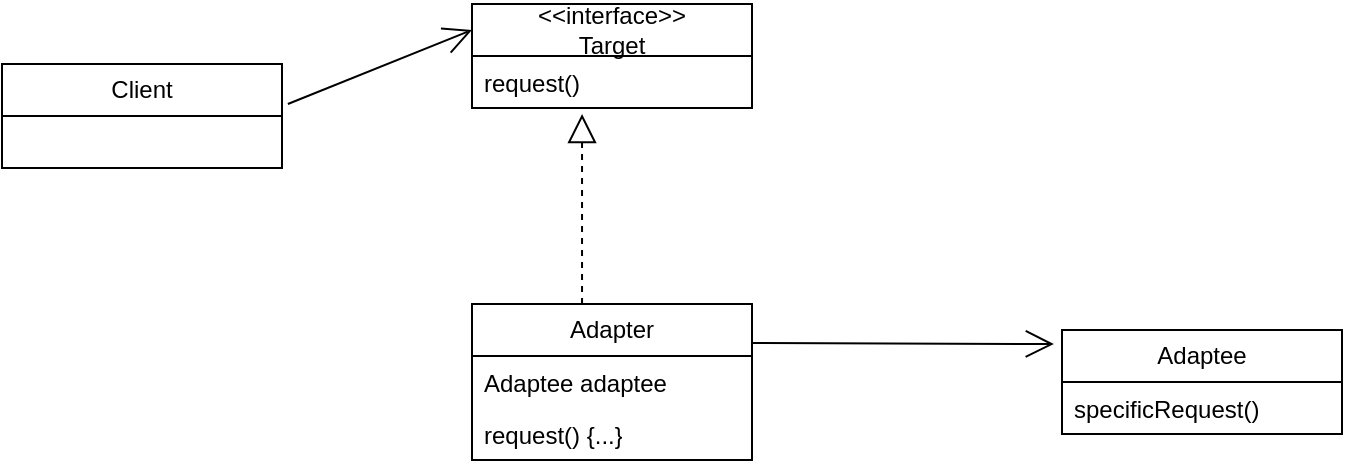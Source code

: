 <mxfile version="24.1.0" type="device">
  <diagram id="C5RBs43oDa-KdzZeNtuy" name="Page-1">
    <mxGraphModel dx="1026" dy="743" grid="1" gridSize="10" guides="1" tooltips="1" connect="1" arrows="1" fold="1" page="1" pageScale="1" pageWidth="827" pageHeight="1169" math="0" shadow="0">
      <root>
        <mxCell id="WIyWlLk6GJQsqaUBKTNV-0" />
        <mxCell id="WIyWlLk6GJQsqaUBKTNV-1" parent="WIyWlLk6GJQsqaUBKTNV-0" />
        <mxCell id="l1qJbp1Hj8XJhMT-di-j-0" value="Client" style="swimlane;fontStyle=0;childLayout=stackLayout;horizontal=1;startSize=26;fillColor=none;horizontalStack=0;resizeParent=1;resizeParentMax=0;resizeLast=0;collapsible=1;marginBottom=0;whiteSpace=wrap;html=1;" vertex="1" parent="WIyWlLk6GJQsqaUBKTNV-1">
          <mxGeometry x="80" y="80" width="140" height="52" as="geometry" />
        </mxCell>
        <mxCell id="l1qJbp1Hj8XJhMT-di-j-6" value="Adapter" style="swimlane;fontStyle=0;childLayout=stackLayout;horizontal=1;startSize=26;fillColor=none;horizontalStack=0;resizeParent=1;resizeParentMax=0;resizeLast=0;collapsible=1;marginBottom=0;whiteSpace=wrap;html=1;" vertex="1" parent="WIyWlLk6GJQsqaUBKTNV-1">
          <mxGeometry x="315" y="200" width="140" height="78" as="geometry" />
        </mxCell>
        <mxCell id="l1qJbp1Hj8XJhMT-di-j-7" value="Adaptee adaptee" style="text;strokeColor=none;fillColor=none;align=left;verticalAlign=top;spacingLeft=4;spacingRight=4;overflow=hidden;rotatable=0;points=[[0,0.5],[1,0.5]];portConstraint=eastwest;whiteSpace=wrap;html=1;" vertex="1" parent="l1qJbp1Hj8XJhMT-di-j-6">
          <mxGeometry y="26" width="140" height="26" as="geometry" />
        </mxCell>
        <mxCell id="l1qJbp1Hj8XJhMT-di-j-8" value="request() {...}" style="text;strokeColor=none;fillColor=none;align=left;verticalAlign=top;spacingLeft=4;spacingRight=4;overflow=hidden;rotatable=0;points=[[0,0.5],[1,0.5]];portConstraint=eastwest;whiteSpace=wrap;html=1;" vertex="1" parent="l1qJbp1Hj8XJhMT-di-j-6">
          <mxGeometry y="52" width="140" height="26" as="geometry" />
        </mxCell>
        <mxCell id="l1qJbp1Hj8XJhMT-di-j-10" value="&amp;lt;&amp;lt;interface&amp;gt;&amp;gt;&lt;div&gt;Target&lt;/div&gt;" style="swimlane;fontStyle=0;childLayout=stackLayout;horizontal=1;startSize=26;fillColor=none;horizontalStack=0;resizeParent=1;resizeParentMax=0;resizeLast=0;collapsible=1;marginBottom=0;whiteSpace=wrap;html=1;" vertex="1" parent="WIyWlLk6GJQsqaUBKTNV-1">
          <mxGeometry x="315" y="50" width="140" height="52" as="geometry" />
        </mxCell>
        <mxCell id="l1qJbp1Hj8XJhMT-di-j-11" value="request()" style="text;strokeColor=none;fillColor=none;align=left;verticalAlign=top;spacingLeft=4;spacingRight=4;overflow=hidden;rotatable=0;points=[[0,0.5],[1,0.5]];portConstraint=eastwest;whiteSpace=wrap;html=1;" vertex="1" parent="l1qJbp1Hj8XJhMT-di-j-10">
          <mxGeometry y="26" width="140" height="26" as="geometry" />
        </mxCell>
        <mxCell id="l1qJbp1Hj8XJhMT-di-j-14" value="" style="endArrow=open;endFill=1;endSize=12;html=1;rounded=0;exitX=1.021;exitY=0.385;exitDx=0;exitDy=0;exitPerimeter=0;entryX=0;entryY=0.25;entryDx=0;entryDy=0;" edge="1" parent="WIyWlLk6GJQsqaUBKTNV-1" source="l1qJbp1Hj8XJhMT-di-j-0" target="l1qJbp1Hj8XJhMT-di-j-10">
          <mxGeometry width="160" relative="1" as="geometry">
            <mxPoint x="190" y="160" as="sourcePoint" />
            <mxPoint x="350" y="160" as="targetPoint" />
          </mxGeometry>
        </mxCell>
        <mxCell id="l1qJbp1Hj8XJhMT-di-j-15" value="" style="endArrow=block;dashed=1;endFill=0;endSize=12;html=1;rounded=0;exitX=0.393;exitY=0;exitDx=0;exitDy=0;exitPerimeter=0;entryX=0.393;entryY=1.115;entryDx=0;entryDy=0;entryPerimeter=0;" edge="1" parent="WIyWlLk6GJQsqaUBKTNV-1" source="l1qJbp1Hj8XJhMT-di-j-6" target="l1qJbp1Hj8XJhMT-di-j-11">
          <mxGeometry width="160" relative="1" as="geometry">
            <mxPoint x="380" y="140" as="sourcePoint" />
            <mxPoint x="540" y="140" as="targetPoint" />
          </mxGeometry>
        </mxCell>
        <mxCell id="l1qJbp1Hj8XJhMT-di-j-16" value="Adaptee" style="swimlane;fontStyle=0;childLayout=stackLayout;horizontal=1;startSize=26;fillColor=none;horizontalStack=0;resizeParent=1;resizeParentMax=0;resizeLast=0;collapsible=1;marginBottom=0;whiteSpace=wrap;html=1;" vertex="1" parent="WIyWlLk6GJQsqaUBKTNV-1">
          <mxGeometry x="610" y="213" width="140" height="52" as="geometry" />
        </mxCell>
        <mxCell id="l1qJbp1Hj8XJhMT-di-j-17" value="specificRequest()" style="text;strokeColor=none;fillColor=none;align=left;verticalAlign=top;spacingLeft=4;spacingRight=4;overflow=hidden;rotatable=0;points=[[0,0.5],[1,0.5]];portConstraint=eastwest;whiteSpace=wrap;html=1;" vertex="1" parent="l1qJbp1Hj8XJhMT-di-j-16">
          <mxGeometry y="26" width="140" height="26" as="geometry" />
        </mxCell>
        <mxCell id="l1qJbp1Hj8XJhMT-di-j-20" value="" style="endArrow=open;endFill=1;endSize=12;html=1;rounded=0;exitX=1;exitY=0.25;exitDx=0;exitDy=0;entryX=-0.029;entryY=0.135;entryDx=0;entryDy=0;entryPerimeter=0;" edge="1" parent="WIyWlLk6GJQsqaUBKTNV-1" source="l1qJbp1Hj8XJhMT-di-j-6" target="l1qJbp1Hj8XJhMT-di-j-16">
          <mxGeometry width="160" relative="1" as="geometry">
            <mxPoint x="233" y="110" as="sourcePoint" />
            <mxPoint x="325" y="73" as="targetPoint" />
          </mxGeometry>
        </mxCell>
      </root>
    </mxGraphModel>
  </diagram>
</mxfile>
